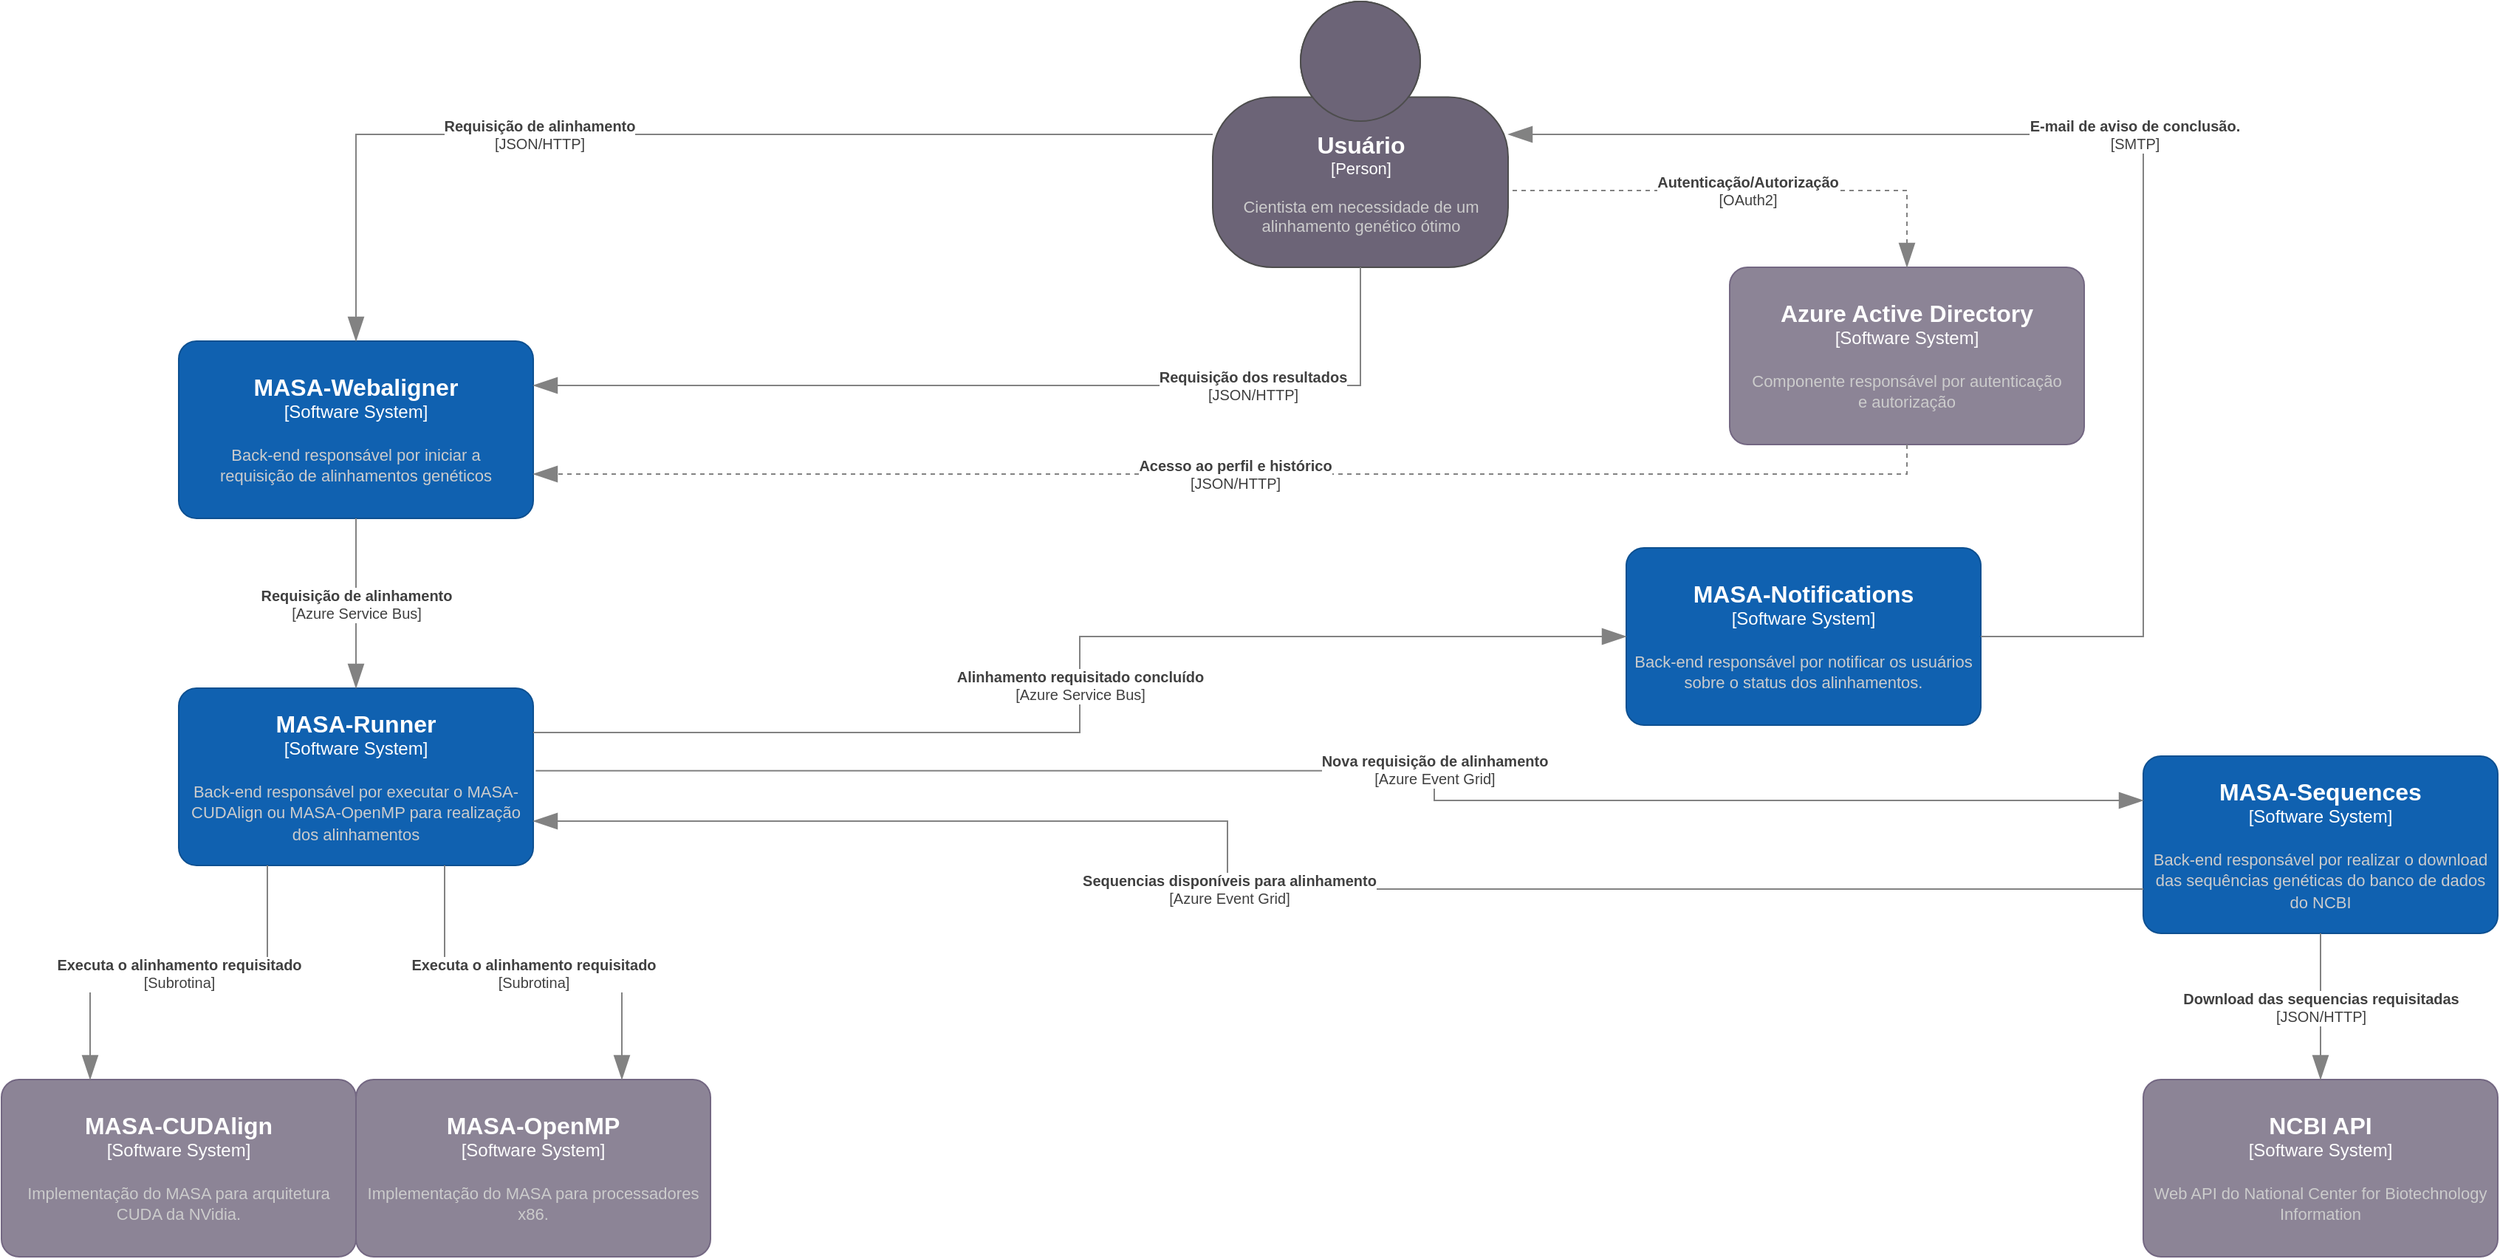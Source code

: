 <mxfile version="20.0.4" type="google"><diagram id="4fAkyJtoEbxrvaD2yprq" name="Page-1"><mxGraphModel grid="1" page="1" gridSize="10" guides="1" tooltips="1" connect="1" arrows="1" fold="1" pageScale="1" pageWidth="1600" pageHeight="900" math="0" shadow="0"><root><mxCell id="0"/><mxCell id="1" parent="0"/><object placeholders="1" c4Name="Usuário" c4Type="Person" c4Description="Cientista em necessidade de um&#10;alinhamento genético ótimo" label="&lt;font style=&quot;font-size: 16px&quot;&gt;&lt;b&gt;%c4Name%&lt;/b&gt;&lt;/font&gt;&lt;div&gt;[%c4Type%]&lt;/div&gt;&lt;br&gt;&lt;div&gt;&lt;font style=&quot;font-size: 11px&quot;&gt;&lt;font color=&quot;#cccccc&quot;&gt;%c4Description%&lt;/font&gt;&lt;/div&gt;" id="h4Q8is9nX0IldIfTKQtk-1"><mxCell style="html=1;fontSize=11;dashed=0;whitespace=wrap;fillColor=#6C6477;strokeColor=#4D4D4D;fontColor=#ffffff;shape=mxgraph.c4.person2;align=center;metaEdit=1;points=[[0.5,0,0],[1,0.5,0],[1,0.75,0],[0.75,1,0],[0.5,1,0],[0.25,1,0],[0,0.75,0],[0,0.5,0]];resizable=0;" vertex="1" parent="1"><mxGeometry x="-150" y="20" width="200" height="180" as="geometry"/></mxCell></object><object placeholders="1" c4Name="MASA-Webaligner" c4Type="Software System" c4Description="Back-end responsável por iniciar a&#10;requisição de alinhamentos genéticos" label="&lt;font style=&quot;font-size: 16px&quot;&gt;&lt;b&gt;%c4Name%&lt;/b&gt;&lt;/font&gt;&lt;div&gt;[%c4Type%]&lt;/div&gt;&lt;br&gt;&lt;div&gt;&lt;font style=&quot;font-size: 11px&quot;&gt;&lt;font color=&quot;#cccccc&quot;&gt;%c4Description%&lt;/font&gt;&lt;/div&gt;" id="h4Q8is9nX0IldIfTKQtk-2"><mxCell style="rounded=1;whiteSpace=wrap;html=1;labelBackgroundColor=none;fillColor=#1061B0;fontColor=#ffffff;align=center;arcSize=10;strokeColor=#0D5091;metaEdit=1;resizable=0;points=[[0.25,0,0],[0.5,0,0],[0.75,0,0],[1,0.25,0],[1,0.5,0],[1,0.75,0],[0.75,1,0],[0.5,1,0],[0.25,1,0],[0,0.75,0],[0,0.5,0],[0,0.25,0]];" vertex="1" parent="1"><mxGeometry x="-850" y="250" width="240" height="120" as="geometry"/></mxCell></object><object placeholders="1" c4Name="Azure Active Directory" c4Type="Software System" c4Description="Componente responsável por autenticação&#10;e autorização" label="&lt;font style=&quot;font-size: 16px&quot;&gt;&lt;b&gt;%c4Name%&lt;/b&gt;&lt;/font&gt;&lt;div&gt;[%c4Type%]&lt;/div&gt;&lt;br&gt;&lt;div&gt;&lt;font style=&quot;font-size: 11px&quot;&gt;&lt;font color=&quot;#cccccc&quot;&gt;%c4Description%&lt;/font&gt;&lt;/div&gt;" id="h4Q8is9nX0IldIfTKQtk-3"><mxCell style="rounded=1;whiteSpace=wrap;html=1;labelBackgroundColor=none;fillColor=#8C8496;fontColor=#ffffff;align=center;arcSize=10;strokeColor=#736782;metaEdit=1;resizable=0;points=[[0.25,0,0],[0.5,0,0],[0.75,0,0],[1,0.25,0],[1,0.5,0],[1,0.75,0],[0.75,1,0],[0.5,1,0],[0.25,1,0],[0,0.75,0],[0,0.5,0],[0,0.25,0]];" vertex="1" parent="1"><mxGeometry x="200" y="200" width="240" height="120" as="geometry"/></mxCell></object><object placeholders="1" c4Name="MASA-Runner" c4Type="Software System" c4Description="Back-end responsável por executar o MASA-CUDAlign ou MASA-OpenMP para realização dos alinhamentos" label="&lt;font style=&quot;font-size: 16px&quot;&gt;&lt;b&gt;%c4Name%&lt;/b&gt;&lt;/font&gt;&lt;div&gt;[%c4Type%]&lt;/div&gt;&lt;br&gt;&lt;div&gt;&lt;font style=&quot;font-size: 11px&quot;&gt;&lt;font color=&quot;#cccccc&quot;&gt;%c4Description%&lt;/font&gt;&lt;/div&gt;" id="h4Q8is9nX0IldIfTKQtk-4"><mxCell style="rounded=1;whiteSpace=wrap;html=1;labelBackgroundColor=none;fillColor=#1061B0;fontColor=#ffffff;align=center;arcSize=10;strokeColor=#0D5091;metaEdit=1;resizable=0;points=[[0.25,0,0],[0.5,0,0],[0.75,0,0],[1,0.25,0],[1,0.5,0],[1,0.75,0],[0.75,1,0],[0.5,1,0],[0.25,1,0],[0,0.75,0],[0,0.5,0],[0,0.25,0]];" vertex="1" parent="1"><mxGeometry x="-850" y="485" width="240" height="120" as="geometry"/></mxCell></object><object placeholders="1" c4Name="MASA-Notifications" c4Type="Software System" c4Description="Back-end responsável por notificar os usuários sobre o status dos alinhamentos." label="&lt;font style=&quot;font-size: 16px&quot;&gt;&lt;b&gt;%c4Name%&lt;/b&gt;&lt;/font&gt;&lt;div&gt;[%c4Type%]&lt;/div&gt;&lt;br&gt;&lt;div&gt;&lt;font style=&quot;font-size: 11px&quot;&gt;&lt;font color=&quot;#cccccc&quot;&gt;%c4Description%&lt;/font&gt;&lt;/div&gt;" id="h4Q8is9nX0IldIfTKQtk-5"><mxCell style="rounded=1;whiteSpace=wrap;html=1;labelBackgroundColor=none;fillColor=#1061B0;fontColor=#ffffff;align=center;arcSize=10;strokeColor=#0D5091;metaEdit=1;resizable=0;points=[[0.25,0,0],[0.5,0,0],[0.75,0,0],[1,0.25,0],[1,0.5,0],[1,0.75,0],[0.75,1,0],[0.5,1,0],[0.25,1,0],[0,0.75,0],[0,0.5,0],[0,0.25,0]];" vertex="1" parent="1"><mxGeometry x="130" y="390" width="240" height="120" as="geometry"/></mxCell></object><object placeholders="1" c4Name="MASA-Sequences" c4Type="Software System" c4Description="Back-end responsável por realizar o download das sequências genéticas do banco de dados do NCBI" label="&lt;font style=&quot;font-size: 16px&quot;&gt;&lt;b&gt;%c4Name%&lt;/b&gt;&lt;/font&gt;&lt;div&gt;[%c4Type%]&lt;/div&gt;&lt;br&gt;&lt;div&gt;&lt;font style=&quot;font-size: 11px&quot;&gt;&lt;font color=&quot;#cccccc&quot;&gt;%c4Description%&lt;/font&gt;&lt;/div&gt;" id="h4Q8is9nX0IldIfTKQtk-6"><mxCell style="rounded=1;whiteSpace=wrap;html=1;labelBackgroundColor=none;fillColor=#1061B0;fontColor=#ffffff;align=center;arcSize=10;strokeColor=#0D5091;metaEdit=1;resizable=0;points=[[0.25,0,0],[0.5,0,0],[0.75,0,0],[1,0.25,0],[1,0.5,0],[1,0.75,0],[0.75,1,0],[0.5,1,0],[0.25,1,0],[0,0.75,0],[0,0.5,0],[0,0.25,0]];" vertex="1" parent="1"><mxGeometry x="480" y="531" width="240" height="120" as="geometry"/></mxCell></object><object placeholders="1" c4Name="NCBI API" c4Type="Software System" c4Description="Web API do National Center for Biotechnology Information" label="&lt;font style=&quot;font-size: 16px&quot;&gt;&lt;b&gt;%c4Name%&lt;/b&gt;&lt;/font&gt;&lt;div&gt;[%c4Type%]&lt;/div&gt;&lt;br&gt;&lt;div&gt;&lt;font style=&quot;font-size: 11px&quot;&gt;&lt;font color=&quot;#cccccc&quot;&gt;%c4Description%&lt;/font&gt;&lt;/div&gt;" id="h4Q8is9nX0IldIfTKQtk-7"><mxCell style="rounded=1;whiteSpace=wrap;html=1;labelBackgroundColor=none;fillColor=#8C8496;fontColor=#ffffff;align=center;arcSize=10;strokeColor=#736782;metaEdit=1;resizable=0;points=[[0.25,0,0],[0.5,0,0],[0.75,0,0],[1,0.25,0],[1,0.5,0],[1,0.75,0],[0.75,1,0],[0.5,1,0],[0.25,1,0],[0,0.75,0],[0,0.5,0],[0,0.25,0]];" vertex="1" parent="1"><mxGeometry x="480" y="750" width="240" height="120" as="geometry"/></mxCell></object><object placeholders="1" c4Type="Relationship" c4Technology="OAuth2" c4Description="Autenticação/Autorização&#10;" label="&lt;div style=&quot;text-align: left&quot;&gt;&lt;div style=&quot;text-align: center&quot;&gt;&lt;b&gt;%c4Description%&lt;/b&gt;&lt;/div&gt;&lt;div style=&quot;text-align: center&quot;&gt;[%c4Technology%]&lt;/div&gt;&lt;/div&gt;" id="-dfnQ70fCZd7HXldmk4S-1"><mxCell style="endArrow=blockThin;html=1;fontSize=10;fontColor=#404040;strokeWidth=1;endFill=1;strokeColor=#828282;elbow=vertical;metaEdit=1;endSize=14;startSize=14;jumpStyle=arc;jumpSize=16;rounded=0;edgeStyle=orthogonalEdgeStyle;exitX=1.015;exitY=0.711;exitDx=0;exitDy=0;exitPerimeter=0;entryX=0.5;entryY=0;entryDx=0;entryDy=0;entryPerimeter=0;dashed=1;" edge="1" parent="1" source="h4Q8is9nX0IldIfTKQtk-1" target="h4Q8is9nX0IldIfTKQtk-3"><mxGeometry width="240" relative="1" as="geometry"><mxPoint x="120" y="180" as="sourcePoint"/><mxPoint x="360" y="180" as="targetPoint"/></mxGeometry></mxCell></object><object placeholders="1" c4Type="Relationship" c4Technology="JSON/HTTP" c4Description="Acesso ao perfil e histórico" label="&lt;div style=&quot;text-align: left&quot;&gt;&lt;div style=&quot;text-align: center&quot;&gt;&lt;b&gt;%c4Description%&lt;/b&gt;&lt;/div&gt;&lt;div style=&quot;text-align: center&quot;&gt;[%c4Technology%]&lt;/div&gt;&lt;/div&gt;" id="-dfnQ70fCZd7HXldmk4S-2"><mxCell style="endArrow=blockThin;html=1;fontSize=10;fontColor=#404040;strokeWidth=1;endFill=1;strokeColor=#828282;elbow=vertical;metaEdit=1;endSize=14;startSize=14;jumpStyle=arc;jumpSize=16;rounded=0;edgeStyle=orthogonalEdgeStyle;dashed=1;exitX=0.5;exitY=1;exitDx=0;exitDy=0;exitPerimeter=0;entryX=1;entryY=0.75;entryDx=0;entryDy=0;entryPerimeter=0;" edge="1" parent="1" source="h4Q8is9nX0IldIfTKQtk-3" target="h4Q8is9nX0IldIfTKQtk-2"><mxGeometry width="240" relative="1" as="geometry"><mxPoint x="90" y="370" as="sourcePoint"/><mxPoint x="330" y="370" as="targetPoint"/><Array as="points"><mxPoint x="320" y="340"/></Array></mxGeometry></mxCell></object><object placeholders="1" c4Type="Relationship" c4Technology="JSON/HTTP" c4Description="Requisição de alinhamento" label="&lt;div style=&quot;text-align: left&quot;&gt;&lt;div style=&quot;text-align: center&quot;&gt;&lt;b&gt;%c4Description%&lt;/b&gt;&lt;/div&gt;&lt;div style=&quot;text-align: center&quot;&gt;[%c4Technology%]&lt;/div&gt;&lt;/div&gt;" id="-dfnQ70fCZd7HXldmk4S-4"><mxCell style="endArrow=blockThin;html=1;fontSize=10;fontColor=#404040;strokeWidth=1;endFill=1;strokeColor=#828282;elbow=vertical;metaEdit=1;endSize=14;startSize=14;jumpStyle=arc;jumpSize=16;rounded=0;edgeStyle=orthogonalEdgeStyle;" edge="1" parent="1" source="h4Q8is9nX0IldIfTKQtk-1" target="h4Q8is9nX0IldIfTKQtk-2"><mxGeometry x="0.267" width="240" relative="1" as="geometry"><mxPoint x="-170" y="330" as="sourcePoint"/><mxPoint x="200" y="250" as="targetPoint"/><mxPoint as="offset"/></mxGeometry></mxCell></object><object placeholders="1" c4Type="Relationship" c4Technology="Azure Service Bus" c4Description="Alinhamento requisitado concluído" label="&lt;div style=&quot;text-align: left&quot;&gt;&lt;div style=&quot;text-align: center&quot;&gt;&lt;b&gt;%c4Description%&lt;/b&gt;&lt;/div&gt;&lt;div style=&quot;text-align: center&quot;&gt;[%c4Technology%]&lt;/div&gt;&lt;/div&gt;" id="-dfnQ70fCZd7HXldmk4S-5"><mxCell style="endArrow=blockThin;html=1;fontSize=10;fontColor=#404040;strokeWidth=1;endFill=1;strokeColor=#828282;elbow=vertical;metaEdit=1;endSize=14;startSize=14;jumpStyle=arc;jumpSize=16;rounded=0;edgeStyle=orthogonalEdgeStyle;exitX=1;exitY=0.25;exitDx=0;exitDy=0;exitPerimeter=0;entryX=0;entryY=0.5;entryDx=0;entryDy=0;entryPerimeter=0;" edge="1" parent="1" source="h4Q8is9nX0IldIfTKQtk-4" target="h4Q8is9nX0IldIfTKQtk-5"><mxGeometry width="240" relative="1" as="geometry"><mxPoint x="90" y="480" as="sourcePoint"/><mxPoint x="330" y="480" as="targetPoint"/></mxGeometry></mxCell></object><object placeholders="1" c4Name="MASA-CUDAlign" c4Type="Software System" c4Description="Implementação do MASA para arquitetura CUDA da NVidia." label="&lt;font style=&quot;font-size: 16px&quot;&gt;&lt;b&gt;%c4Name%&lt;/b&gt;&lt;/font&gt;&lt;div&gt;[%c4Type%]&lt;/div&gt;&lt;br&gt;&lt;div&gt;&lt;font style=&quot;font-size: 11px&quot;&gt;&lt;font color=&quot;#cccccc&quot;&gt;%c4Description%&lt;/font&gt;&lt;/div&gt;" id="-dfnQ70fCZd7HXldmk4S-7"><mxCell style="rounded=1;whiteSpace=wrap;html=1;labelBackgroundColor=none;fillColor=#8C8496;fontColor=#ffffff;align=center;arcSize=10;strokeColor=#736782;metaEdit=1;resizable=0;points=[[0.25,0,0],[0.5,0,0],[0.75,0,0],[1,0.25,0],[1,0.5,0],[1,0.75,0],[0.75,1,0],[0.5,1,0],[0.25,1,0],[0,0.75,0],[0,0.5,0],[0,0.25,0]];" vertex="1" parent="1"><mxGeometry x="-970" y="750" width="240" height="120" as="geometry"/></mxCell></object><object placeholders="1" c4Name="MASA-OpenMP" c4Type="Software System" c4Description="Implementação do MASA para processadores x86." label="&lt;font style=&quot;font-size: 16px&quot;&gt;&lt;b&gt;%c4Name%&lt;/b&gt;&lt;/font&gt;&lt;div&gt;[%c4Type%]&lt;/div&gt;&lt;br&gt;&lt;div&gt;&lt;font style=&quot;font-size: 11px&quot;&gt;&lt;font color=&quot;#cccccc&quot;&gt;%c4Description%&lt;/font&gt;&lt;/div&gt;" id="-dfnQ70fCZd7HXldmk4S-8"><mxCell style="rounded=1;whiteSpace=wrap;html=1;labelBackgroundColor=none;fillColor=#8C8496;fontColor=#ffffff;align=center;arcSize=10;strokeColor=#736782;metaEdit=1;resizable=0;points=[[0.25,0,0],[0.5,0,0],[0.75,0,0],[1,0.25,0],[1,0.5,0],[1,0.75,0],[0.75,1,0],[0.5,1,0],[0.25,1,0],[0,0.75,0],[0,0.5,0],[0,0.25,0]];" vertex="1" parent="1"><mxGeometry x="-730" y="750" width="240" height="120" as="geometry"/></mxCell></object><object placeholders="1" c4Type="Relationship" c4Technology="Subrotina" c4Description="Executa o alinhamento requisitado" label="&lt;div style=&quot;text-align: left&quot;&gt;&lt;div style=&quot;text-align: center&quot;&gt;&lt;b&gt;%c4Description%&lt;/b&gt;&lt;/div&gt;&lt;div style=&quot;text-align: center&quot;&gt;[%c4Technology%]&lt;/div&gt;&lt;/div&gt;" id="-dfnQ70fCZd7HXldmk4S-9"><mxCell style="endArrow=blockThin;html=1;fontSize=10;fontColor=#404040;strokeWidth=1;endFill=1;strokeColor=#828282;elbow=vertical;metaEdit=1;endSize=14;startSize=14;jumpStyle=arc;jumpSize=16;rounded=0;edgeStyle=orthogonalEdgeStyle;exitX=0.25;exitY=1;exitDx=0;exitDy=0;exitPerimeter=0;entryX=0.25;entryY=0;entryDx=0;entryDy=0;entryPerimeter=0;" edge="1" parent="1" source="h4Q8is9nX0IldIfTKQtk-4" target="-dfnQ70fCZd7HXldmk4S-7"><mxGeometry width="240" relative="1" as="geometry"><mxPoint x="-280" y="570" as="sourcePoint"/><mxPoint x="-40" y="570" as="targetPoint"/></mxGeometry></mxCell></object><object placeholders="1" c4Type="Relationship" c4Technology="Subrotina" c4Description="Executa o alinhamento requisitado" label="&lt;div style=&quot;text-align: left&quot;&gt;&lt;div style=&quot;text-align: center&quot;&gt;&lt;b&gt;%c4Description%&lt;/b&gt;&lt;/div&gt;&lt;div style=&quot;text-align: center&quot;&gt;[%c4Technology%]&lt;/div&gt;&lt;/div&gt;" id="-dfnQ70fCZd7HXldmk4S-10"><mxCell style="endArrow=blockThin;html=1;fontSize=10;fontColor=#404040;strokeWidth=1;endFill=1;strokeColor=#828282;elbow=vertical;metaEdit=1;endSize=14;startSize=14;jumpStyle=arc;jumpSize=16;rounded=0;edgeStyle=orthogonalEdgeStyle;exitX=0.75;exitY=1;exitDx=0;exitDy=0;exitPerimeter=0;entryX=0.75;entryY=0;entryDx=0;entryDy=0;entryPerimeter=0;" edge="1" parent="1" source="h4Q8is9nX0IldIfTKQtk-4" target="-dfnQ70fCZd7HXldmk4S-8"><mxGeometry width="240" relative="1" as="geometry"><mxPoint x="-470" y="505" as="sourcePoint"/><mxPoint x="-529.966" y="650" as="targetPoint"/></mxGeometry></mxCell></object><object placeholders="1" c4Type="Relationship" c4Technology="Azure Event Grid" c4Description="Nova requisição de alinhamento" label="&lt;div style=&quot;text-align: left&quot;&gt;&lt;div style=&quot;text-align: center&quot;&gt;&lt;b&gt;%c4Description%&lt;/b&gt;&lt;/div&gt;&lt;div style=&quot;text-align: center&quot;&gt;[%c4Technology%]&lt;/div&gt;&lt;/div&gt;" id="-dfnQ70fCZd7HXldmk4S-12"><mxCell style="endArrow=blockThin;html=1;fontSize=10;fontColor=#404040;strokeWidth=1;endFill=1;strokeColor=#828282;elbow=vertical;metaEdit=1;endSize=14;startSize=14;jumpStyle=arc;jumpSize=16;rounded=0;edgeStyle=orthogonalEdgeStyle;exitX=1.007;exitY=0.466;exitDx=0;exitDy=0;exitPerimeter=0;entryX=0;entryY=0.25;entryDx=0;entryDy=0;entryPerimeter=0;" edge="1" parent="1" source="h4Q8is9nX0IldIfTKQtk-4" target="h4Q8is9nX0IldIfTKQtk-6"><mxGeometry x="0.098" y="1" width="240" relative="1" as="geometry"><mxPoint x="90" y="760" as="sourcePoint"/><mxPoint x="330" y="760" as="targetPoint"/><Array as="points"><mxPoint y="541"/><mxPoint y="561"/></Array><mxPoint x="-1" y="-1" as="offset"/></mxGeometry></mxCell></object><object placeholders="1" c4Type="Relationship" c4Technology="JSON/HTTP" c4Description="Download das sequencias requisitadas" label="&lt;div style=&quot;text-align: left&quot;&gt;&lt;div style=&quot;text-align: center&quot;&gt;&lt;b&gt;%c4Description%&lt;/b&gt;&lt;/div&gt;&lt;div style=&quot;text-align: center&quot;&gt;[%c4Technology%]&lt;/div&gt;&lt;/div&gt;" id="-dfnQ70fCZd7HXldmk4S-13"><mxCell style="endArrow=blockThin;html=1;fontSize=10;fontColor=#404040;strokeWidth=1;endFill=1;strokeColor=#828282;elbow=vertical;metaEdit=1;endSize=14;startSize=14;jumpStyle=arc;jumpSize=16;rounded=0;edgeStyle=orthogonalEdgeStyle;exitX=0.5;exitY=1;exitDx=0;exitDy=0;exitPerimeter=0;entryX=0.5;entryY=0;entryDx=0;entryDy=0;entryPerimeter=0;" edge="1" parent="1" source="h4Q8is9nX0IldIfTKQtk-6" target="h4Q8is9nX0IldIfTKQtk-7"><mxGeometry width="240" relative="1" as="geometry"><mxPoint x="90" y="890" as="sourcePoint"/><mxPoint x="330" y="890" as="targetPoint"/></mxGeometry></mxCell></object><object placeholders="1" c4Type="Relationship" c4Technology="Azure Event Grid" c4Description="Sequencias disponíveis para alinhamento" label="&lt;div style=&quot;text-align: left&quot;&gt;&lt;div style=&quot;text-align: center&quot;&gt;&lt;b&gt;%c4Description%&lt;/b&gt;&lt;/div&gt;&lt;div style=&quot;text-align: center&quot;&gt;[%c4Technology%]&lt;/div&gt;&lt;/div&gt;" id="-dfnQ70fCZd7HXldmk4S-14"><mxCell style="endArrow=blockThin;html=1;fontSize=10;fontColor=#404040;strokeWidth=1;endFill=1;strokeColor=#828282;elbow=vertical;metaEdit=1;endSize=14;startSize=14;jumpStyle=arc;jumpSize=16;rounded=0;edgeStyle=orthogonalEdgeStyle;entryX=1;entryY=0.75;entryDx=0;entryDy=0;entryPerimeter=0;exitX=0;exitY=0.75;exitDx=0;exitDy=0;exitPerimeter=0;" edge="1" parent="1" source="h4Q8is9nX0IldIfTKQtk-6" target="h4Q8is9nX0IldIfTKQtk-4"><mxGeometry x="0.091" width="240" relative="1" as="geometry"><mxPoint x="90" y="830" as="sourcePoint"/><mxPoint x="330" y="830" as="targetPoint"/><Array as="points"><mxPoint x="-140" y="621"/><mxPoint x="-140" y="575"/></Array><mxPoint as="offset"/></mxGeometry></mxCell></object><object placeholders="1" c4Type="Relationship" c4Technology="SMTP" c4Description="E-mail de aviso de conclusão." label="&lt;div style=&quot;text-align: left&quot;&gt;&lt;div style=&quot;text-align: center&quot;&gt;&lt;b&gt;%c4Description%&lt;/b&gt;&lt;/div&gt;&lt;div style=&quot;text-align: center&quot;&gt;[%c4Technology%]&lt;/div&gt;&lt;/div&gt;" id="-dfnQ70fCZd7HXldmk4S-15"><mxCell style="endArrow=blockThin;html=1;fontSize=10;fontColor=#404040;strokeWidth=1;endFill=1;strokeColor=#828282;elbow=vertical;metaEdit=1;endSize=14;startSize=14;jumpStyle=arc;jumpSize=16;rounded=0;edgeStyle=orthogonalEdgeStyle;entryX=1;entryY=0.5;entryDx=0;entryDy=0;entryPerimeter=0;exitX=1;exitY=0.5;exitDx=0;exitDy=0;exitPerimeter=0;" edge="1" parent="1" source="h4Q8is9nX0IldIfTKQtk-5" target="h4Q8is9nX0IldIfTKQtk-1"><mxGeometry x="0.036" width="240" relative="1" as="geometry"><mxPoint x="90" y="340" as="sourcePoint"/><mxPoint x="330" y="340" as="targetPoint"/><Array as="points"><mxPoint x="480" y="450"/><mxPoint x="480" y="110"/></Array><mxPoint as="offset"/></mxGeometry></mxCell></object><object placeholders="1" c4Type="Relationship" c4Technology="JSON/HTTP" c4Description="Requisição dos resultados" label="&lt;div style=&quot;text-align: left&quot;&gt;&lt;div style=&quot;text-align: center&quot;&gt;&lt;b&gt;%c4Description%&lt;/b&gt;&lt;/div&gt;&lt;div style=&quot;text-align: center&quot;&gt;[%c4Technology%]&lt;/div&gt;&lt;/div&gt;" id="-dfnQ70fCZd7HXldmk4S-17"><mxCell style="endArrow=blockThin;html=1;fontSize=10;fontColor=#404040;strokeWidth=1;endFill=1;strokeColor=#828282;elbow=vertical;metaEdit=1;endSize=14;startSize=14;jumpStyle=arc;jumpSize=16;rounded=0;edgeStyle=orthogonalEdgeStyle;exitX=0.5;exitY=1;exitDx=0;exitDy=0;exitPerimeter=0;entryX=1;entryY=0.25;entryDx=0;entryDy=0;entryPerimeter=0;" edge="1" parent="1" source="h4Q8is9nX0IldIfTKQtk-1" target="h4Q8is9nX0IldIfTKQtk-2"><mxGeometry x="-0.52" width="240" relative="1" as="geometry"><mxPoint x="-50" y="410" as="sourcePoint"/><mxPoint x="-260" y="450" as="targetPoint"/><mxPoint as="offset"/></mxGeometry></mxCell></object><object placeholders="1" c4Type="Relationship" c4Technology="Azure Service Bus" c4Description="Requisição de alinhamento" label="&lt;div style=&quot;text-align: left&quot;&gt;&lt;div style=&quot;text-align: center&quot;&gt;&lt;b&gt;%c4Description%&lt;/b&gt;&lt;/div&gt;&lt;div style=&quot;text-align: center&quot;&gt;[%c4Technology%]&lt;/div&gt;&lt;/div&gt;" id="4pHTGqP44UpJO-rjD9iM-2"><mxCell style="endArrow=blockThin;html=1;fontSize=10;fontColor=#404040;strokeWidth=1;endFill=1;strokeColor=#828282;elbow=vertical;metaEdit=1;endSize=14;startSize=14;jumpStyle=arc;jumpSize=16;rounded=0;edgeStyle=orthogonalEdgeStyle;exitX=0.5;exitY=1;exitDx=0;exitDy=0;exitPerimeter=0;entryX=0.5;entryY=0;entryDx=0;entryDy=0;entryPerimeter=0;" edge="1" parent="1" source="h4Q8is9nX0IldIfTKQtk-2" target="h4Q8is9nX0IldIfTKQtk-4"><mxGeometry width="240" relative="1" as="geometry"><mxPoint x="-740" y="420" as="sourcePoint"/><mxPoint x="-500" y="420" as="targetPoint"/></mxGeometry></mxCell></object></root></mxGraphModel></diagram></mxfile>